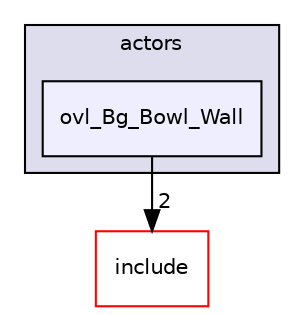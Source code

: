 digraph "src/overlays/actors/ovl_Bg_Bowl_Wall" {
  compound=true
  node [ fontsize="10", fontname="Helvetica"];
  edge [ labelfontsize="10", labelfontname="Helvetica"];
  subgraph clusterdir_e93473484be31ce7bcb356bd643a22f8 {
    graph [ bgcolor="#ddddee", pencolor="black", label="actors" fontname="Helvetica", fontsize="10", URL="dir_e93473484be31ce7bcb356bd643a22f8.html"]
  dir_a37121638b6ace8635cb5eb74be78fe8 [shape=box, label="ovl_Bg_Bowl_Wall", style="filled", fillcolor="#eeeeff", pencolor="black", URL="dir_a37121638b6ace8635cb5eb74be78fe8.html"];
  }
  dir_d44c64559bbebec7f509842c48db8b23 [shape=box label="include" fillcolor="white" style="filled" color="red" URL="dir_d44c64559bbebec7f509842c48db8b23.html"];
  dir_a37121638b6ace8635cb5eb74be78fe8->dir_d44c64559bbebec7f509842c48db8b23 [headlabel="2", labeldistance=1.5 headhref="dir_000020_000000.html"];
}
